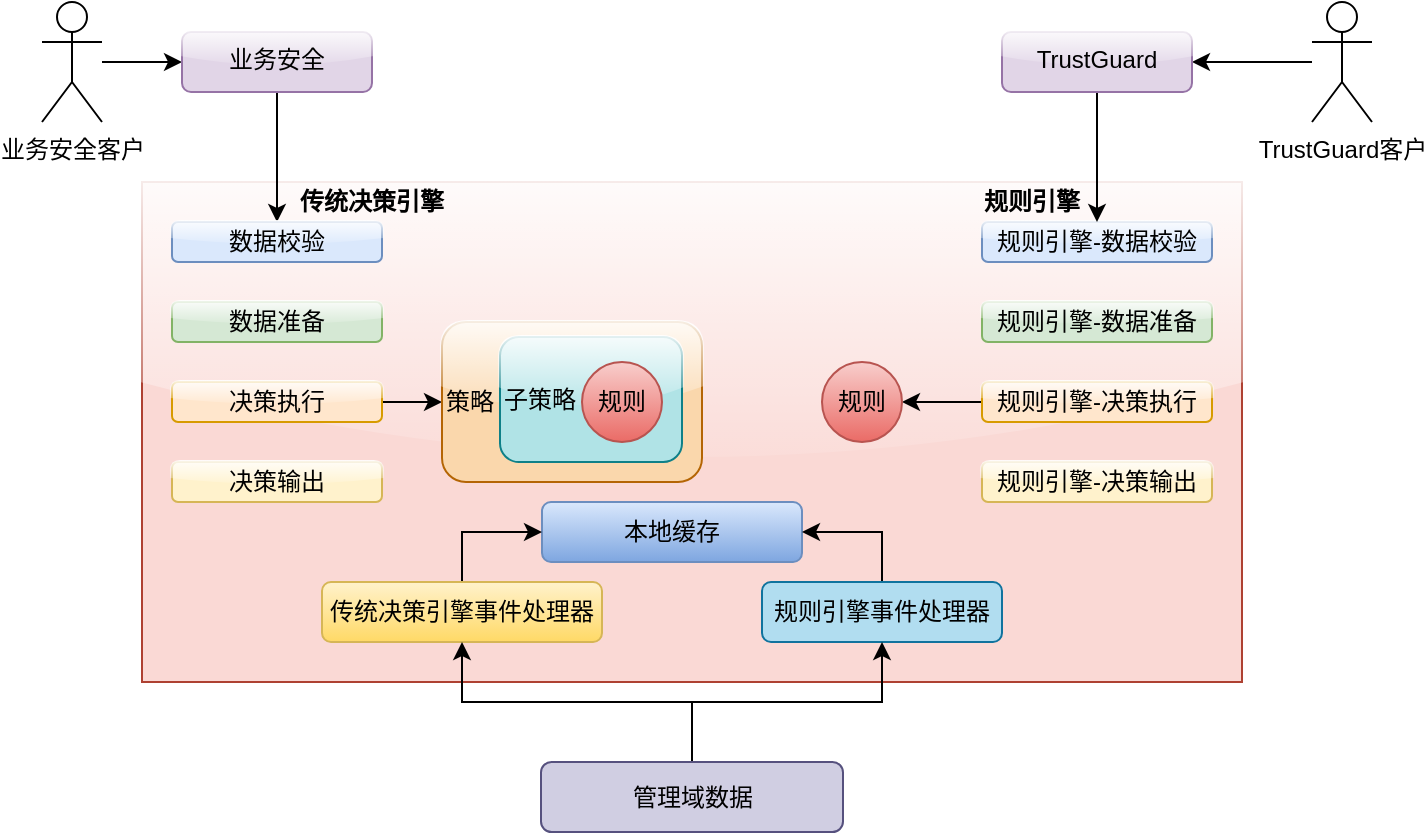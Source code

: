 <mxfile version="21.3.0" type="github">
  <diagram id="9H7QCt6enQdqbtsSZbtc" name="第 1 页">
    <mxGraphModel dx="1069" dy="583" grid="0" gridSize="10" guides="1" tooltips="1" connect="1" arrows="1" fold="1" page="1" pageScale="1" pageWidth="827" pageHeight="1169" math="0" shadow="0">
      <root>
        <mxCell id="0" />
        <mxCell id="1" parent="0" />
        <mxCell id="-naPaSE0IvHComEQYOpS-8" value="" style="rounded=0;whiteSpace=wrap;html=1;fillColor=#fad9d5;strokeColor=#ae4132;glass=1;" vertex="1" parent="1">
          <mxGeometry x="144" y="252" width="550" height="250" as="geometry" />
        </mxCell>
        <mxCell id="-naPaSE0IvHComEQYOpS-3" value="" style="edgeStyle=orthogonalEdgeStyle;rounded=0;orthogonalLoop=1;jettySize=auto;html=1;" edge="1" parent="1" source="-naPaSE0IvHComEQYOpS-1" target="-naPaSE0IvHComEQYOpS-2">
          <mxGeometry relative="1" as="geometry" />
        </mxCell>
        <mxCell id="-naPaSE0IvHComEQYOpS-1" value="业务安全客户" style="shape=umlActor;verticalLabelPosition=bottom;verticalAlign=top;html=1;" vertex="1" parent="1">
          <mxGeometry x="94" y="162" width="30" height="60" as="geometry" />
        </mxCell>
        <mxCell id="-naPaSE0IvHComEQYOpS-25" style="edgeStyle=orthogonalEdgeStyle;rounded=0;orthogonalLoop=1;jettySize=auto;html=1;entryX=0.5;entryY=0;entryDx=0;entryDy=0;" edge="1" parent="1" source="-naPaSE0IvHComEQYOpS-2" target="-naPaSE0IvHComEQYOpS-12">
          <mxGeometry relative="1" as="geometry" />
        </mxCell>
        <mxCell id="-naPaSE0IvHComEQYOpS-2" value="业务安全" style="whiteSpace=wrap;html=1;verticalAlign=top;fillColor=#e1d5e7;strokeColor=#9673a6;glass=1;rounded=1;" vertex="1" parent="1">
          <mxGeometry x="164" y="177" width="95" height="30" as="geometry" />
        </mxCell>
        <mxCell id="-naPaSE0IvHComEQYOpS-12" value="数据校验" style="rounded=1;whiteSpace=wrap;html=1;fillColor=#dae8fc;strokeColor=#6c8ebf;glass=1;" vertex="1" parent="1">
          <mxGeometry x="159" y="272" width="105" height="20" as="geometry" />
        </mxCell>
        <mxCell id="-naPaSE0IvHComEQYOpS-13" value="数据准备" style="rounded=1;whiteSpace=wrap;html=1;fillColor=#d5e8d4;strokeColor=#82b366;glass=1;" vertex="1" parent="1">
          <mxGeometry x="159" y="312" width="105" height="20" as="geometry" />
        </mxCell>
        <mxCell id="-naPaSE0IvHComEQYOpS-27" value="" style="edgeStyle=orthogonalEdgeStyle;rounded=0;orthogonalLoop=1;jettySize=auto;html=1;" edge="1" parent="1" source="-naPaSE0IvHComEQYOpS-14" target="-naPaSE0IvHComEQYOpS-26">
          <mxGeometry relative="1" as="geometry" />
        </mxCell>
        <mxCell id="-naPaSE0IvHComEQYOpS-14" value="决策执行" style="rounded=1;whiteSpace=wrap;html=1;fillColor=#ffe6cc;strokeColor=#d79b00;glass=1;" vertex="1" parent="1">
          <mxGeometry x="159" y="352" width="105" height="20" as="geometry" />
        </mxCell>
        <mxCell id="-naPaSE0IvHComEQYOpS-15" value="决策输出" style="rounded=1;whiteSpace=wrap;html=1;fillColor=#fff2cc;strokeColor=#d6b656;glass=1;" vertex="1" parent="1">
          <mxGeometry x="159" y="392" width="105" height="20" as="geometry" />
        </mxCell>
        <mxCell id="-naPaSE0IvHComEQYOpS-16" value="规则引擎-数据校验" style="rounded=1;whiteSpace=wrap;html=1;fillColor=#dae8fc;strokeColor=#6c8ebf;glass=1;" vertex="1" parent="1">
          <mxGeometry x="564" y="272" width="115" height="20" as="geometry" />
        </mxCell>
        <mxCell id="-naPaSE0IvHComEQYOpS-17" value="规则引擎-数据准备" style="rounded=1;whiteSpace=wrap;html=1;fillColor=#d5e8d4;strokeColor=#82b366;glass=1;" vertex="1" parent="1">
          <mxGeometry x="564" y="312" width="115" height="20" as="geometry" />
        </mxCell>
        <mxCell id="-naPaSE0IvHComEQYOpS-44" style="edgeStyle=orthogonalEdgeStyle;rounded=0;orthogonalLoop=1;jettySize=auto;html=1;entryX=1;entryY=0.5;entryDx=0;entryDy=0;" edge="1" parent="1" source="-naPaSE0IvHComEQYOpS-18" target="-naPaSE0IvHComEQYOpS-43">
          <mxGeometry relative="1" as="geometry" />
        </mxCell>
        <mxCell id="-naPaSE0IvHComEQYOpS-18" value="规则引擎-决策执行" style="rounded=1;whiteSpace=wrap;html=1;fillColor=#ffe6cc;strokeColor=#d79b00;glass=1;" vertex="1" parent="1">
          <mxGeometry x="564" y="352" width="115" height="20" as="geometry" />
        </mxCell>
        <mxCell id="-naPaSE0IvHComEQYOpS-19" value="规则引擎-决策输出" style="rounded=1;whiteSpace=wrap;html=1;fillColor=#fff2cc;strokeColor=#d6b656;glass=1;" vertex="1" parent="1">
          <mxGeometry x="564" y="392" width="115" height="20" as="geometry" />
        </mxCell>
        <mxCell id="-naPaSE0IvHComEQYOpS-26" value="策略" style="whiteSpace=wrap;html=1;rounded=1;align=left;fillColor=#fad7ac;strokeColor=#b46504;glass=1;" vertex="1" parent="1">
          <mxGeometry x="294" y="322" width="130" height="80" as="geometry" />
        </mxCell>
        <mxCell id="-naPaSE0IvHComEQYOpS-28" value="&lt;div style=&quot;&quot;&gt;&lt;span style=&quot;background-color: initial;&quot;&gt;子策略&lt;/span&gt;&lt;/div&gt;" style="rounded=1;whiteSpace=wrap;html=1;align=left;fillColor=#b0e3e6;strokeColor=#0e8088;glass=1;" vertex="1" parent="1">
          <mxGeometry x="323" y="329.5" width="91" height="62.5" as="geometry" />
        </mxCell>
        <mxCell id="-naPaSE0IvHComEQYOpS-29" value="规则" style="ellipse;whiteSpace=wrap;html=1;aspect=fixed;fillColor=#f8cecc;strokeColor=#b85450;gradientColor=#ea6b66;shadow=0;" vertex="1" parent="1">
          <mxGeometry x="364" y="342" width="40" height="40" as="geometry" />
        </mxCell>
        <mxCell id="-naPaSE0IvHComEQYOpS-30" value="本地缓存" style="rounded=1;whiteSpace=wrap;html=1;fillColor=#dae8fc;gradientColor=#7ea6e0;strokeColor=#6c8ebf;" vertex="1" parent="1">
          <mxGeometry x="344" y="412" width="130" height="30" as="geometry" />
        </mxCell>
        <mxCell id="-naPaSE0IvHComEQYOpS-45" style="edgeStyle=orthogonalEdgeStyle;rounded=0;orthogonalLoop=1;jettySize=auto;html=1;entryX=0;entryY=0.5;entryDx=0;entryDy=0;" edge="1" parent="1" source="-naPaSE0IvHComEQYOpS-31" target="-naPaSE0IvHComEQYOpS-30">
          <mxGeometry relative="1" as="geometry" />
        </mxCell>
        <mxCell id="-naPaSE0IvHComEQYOpS-31" value="传统决策引擎事件处理器" style="rounded=1;whiteSpace=wrap;html=1;fillColor=#fff2cc;gradientColor=#ffd966;strokeColor=#d6b656;" vertex="1" parent="1">
          <mxGeometry x="234" y="452" width="140" height="30" as="geometry" />
        </mxCell>
        <mxCell id="-naPaSE0IvHComEQYOpS-32" value="" style="edgeStyle=orthogonalEdgeStyle;rounded=0;orthogonalLoop=1;jettySize=auto;html=1;" edge="1" parent="1" source="-naPaSE0IvHComEQYOpS-33" target="-naPaSE0IvHComEQYOpS-34">
          <mxGeometry relative="1" as="geometry" />
        </mxCell>
        <mxCell id="-naPaSE0IvHComEQYOpS-33" value="TrustGuard客户" style="shape=umlActor;verticalLabelPosition=bottom;verticalAlign=top;html=1;" vertex="1" parent="1">
          <mxGeometry x="729" y="162" width="30" height="60" as="geometry" />
        </mxCell>
        <mxCell id="-naPaSE0IvHComEQYOpS-35" style="edgeStyle=orthogonalEdgeStyle;rounded=0;orthogonalLoop=1;jettySize=auto;html=1;entryX=0.5;entryY=0;entryDx=0;entryDy=0;" edge="1" parent="1" source="-naPaSE0IvHComEQYOpS-34" target="-naPaSE0IvHComEQYOpS-16">
          <mxGeometry relative="1" as="geometry" />
        </mxCell>
        <mxCell id="-naPaSE0IvHComEQYOpS-34" value="TrustGuard" style="whiteSpace=wrap;html=1;verticalAlign=top;fillColor=#e1d5e7;strokeColor=#9673a6;rounded=1;glass=1;" vertex="1" parent="1">
          <mxGeometry x="574" y="177" width="95" height="30" as="geometry" />
        </mxCell>
        <mxCell id="-naPaSE0IvHComEQYOpS-46" style="edgeStyle=orthogonalEdgeStyle;rounded=0;orthogonalLoop=1;jettySize=auto;html=1;entryX=1;entryY=0.5;entryDx=0;entryDy=0;" edge="1" parent="1" source="-naPaSE0IvHComEQYOpS-36" target="-naPaSE0IvHComEQYOpS-30">
          <mxGeometry relative="1" as="geometry" />
        </mxCell>
        <mxCell id="-naPaSE0IvHComEQYOpS-36" value="规则引擎事件处理器" style="rounded=1;whiteSpace=wrap;html=1;fillColor=#b1ddf0;strokeColor=#10739e;" vertex="1" parent="1">
          <mxGeometry x="454" y="452" width="120" height="30" as="geometry" />
        </mxCell>
        <mxCell id="-naPaSE0IvHComEQYOpS-38" style="edgeStyle=orthogonalEdgeStyle;rounded=0;orthogonalLoop=1;jettySize=auto;html=1;" edge="1" parent="1" source="-naPaSE0IvHComEQYOpS-37" target="-naPaSE0IvHComEQYOpS-31">
          <mxGeometry relative="1" as="geometry" />
        </mxCell>
        <mxCell id="-naPaSE0IvHComEQYOpS-39" style="edgeStyle=orthogonalEdgeStyle;rounded=0;orthogonalLoop=1;jettySize=auto;html=1;exitX=0.5;exitY=0;exitDx=0;exitDy=0;entryX=0.5;entryY=1;entryDx=0;entryDy=0;" edge="1" parent="1" source="-naPaSE0IvHComEQYOpS-37" target="-naPaSE0IvHComEQYOpS-36">
          <mxGeometry relative="1" as="geometry" />
        </mxCell>
        <mxCell id="-naPaSE0IvHComEQYOpS-37" value="管理域数据" style="rounded=1;whiteSpace=wrap;html=1;fillColor=#d0cee2;strokeColor=#56517e;" vertex="1" parent="1">
          <mxGeometry x="343.5" y="542" width="151" height="35" as="geometry" />
        </mxCell>
        <mxCell id="-naPaSE0IvHComEQYOpS-43" value="规则" style="ellipse;whiteSpace=wrap;html=1;aspect=fixed;fillColor=#f8cecc;gradientColor=#ea6b66;strokeColor=#b85450;" vertex="1" parent="1">
          <mxGeometry x="484" y="342" width="40" height="40" as="geometry" />
        </mxCell>
        <mxCell id="-naPaSE0IvHComEQYOpS-47" value="&lt;b&gt;传统决策引擎&lt;/b&gt;" style="text;html=1;strokeColor=none;fillColor=none;align=center;verticalAlign=middle;whiteSpace=wrap;rounded=0;" vertex="1" parent="1">
          <mxGeometry x="214" y="252" width="90" height="20" as="geometry" />
        </mxCell>
        <mxCell id="-naPaSE0IvHComEQYOpS-48" value="&lt;b&gt;规则引擎&lt;/b&gt;" style="text;html=1;strokeColor=none;fillColor=none;align=center;verticalAlign=middle;whiteSpace=wrap;rounded=0;" vertex="1" parent="1">
          <mxGeometry x="544" y="252" width="90" height="20" as="geometry" />
        </mxCell>
      </root>
    </mxGraphModel>
  </diagram>
</mxfile>
